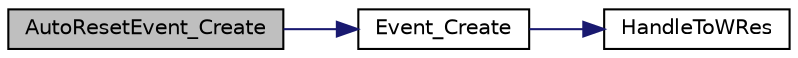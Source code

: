digraph G
{
  edge [fontname="Helvetica",fontsize="10",labelfontname="Helvetica",labelfontsize="10"];
  node [fontname="Helvetica",fontsize="10",shape=record];
  rankdir="LR";
  Node1 [label="AutoResetEvent_Create",height=0.2,width=0.4,color="black", fillcolor="grey75", style="filled" fontcolor="black"];
  Node1 -> Node2 [color="midnightblue",fontsize="10",style="solid",fontname="Helvetica"];
  Node2 [label="Event_Create",height=0.2,width=0.4,color="black", fillcolor="white", style="filled",URL="$_threads_8c.html#a5f6fb57a558b848442b2ae0a91edd7cc"];
  Node2 -> Node3 [color="midnightblue",fontsize="10",style="solid",fontname="Helvetica"];
  Node3 [label="HandleToWRes",height=0.2,width=0.4,color="black", fillcolor="white", style="filled",URL="$_threads_8c.html#af3ca267ee246c91b7e564b078a559975"];
}
